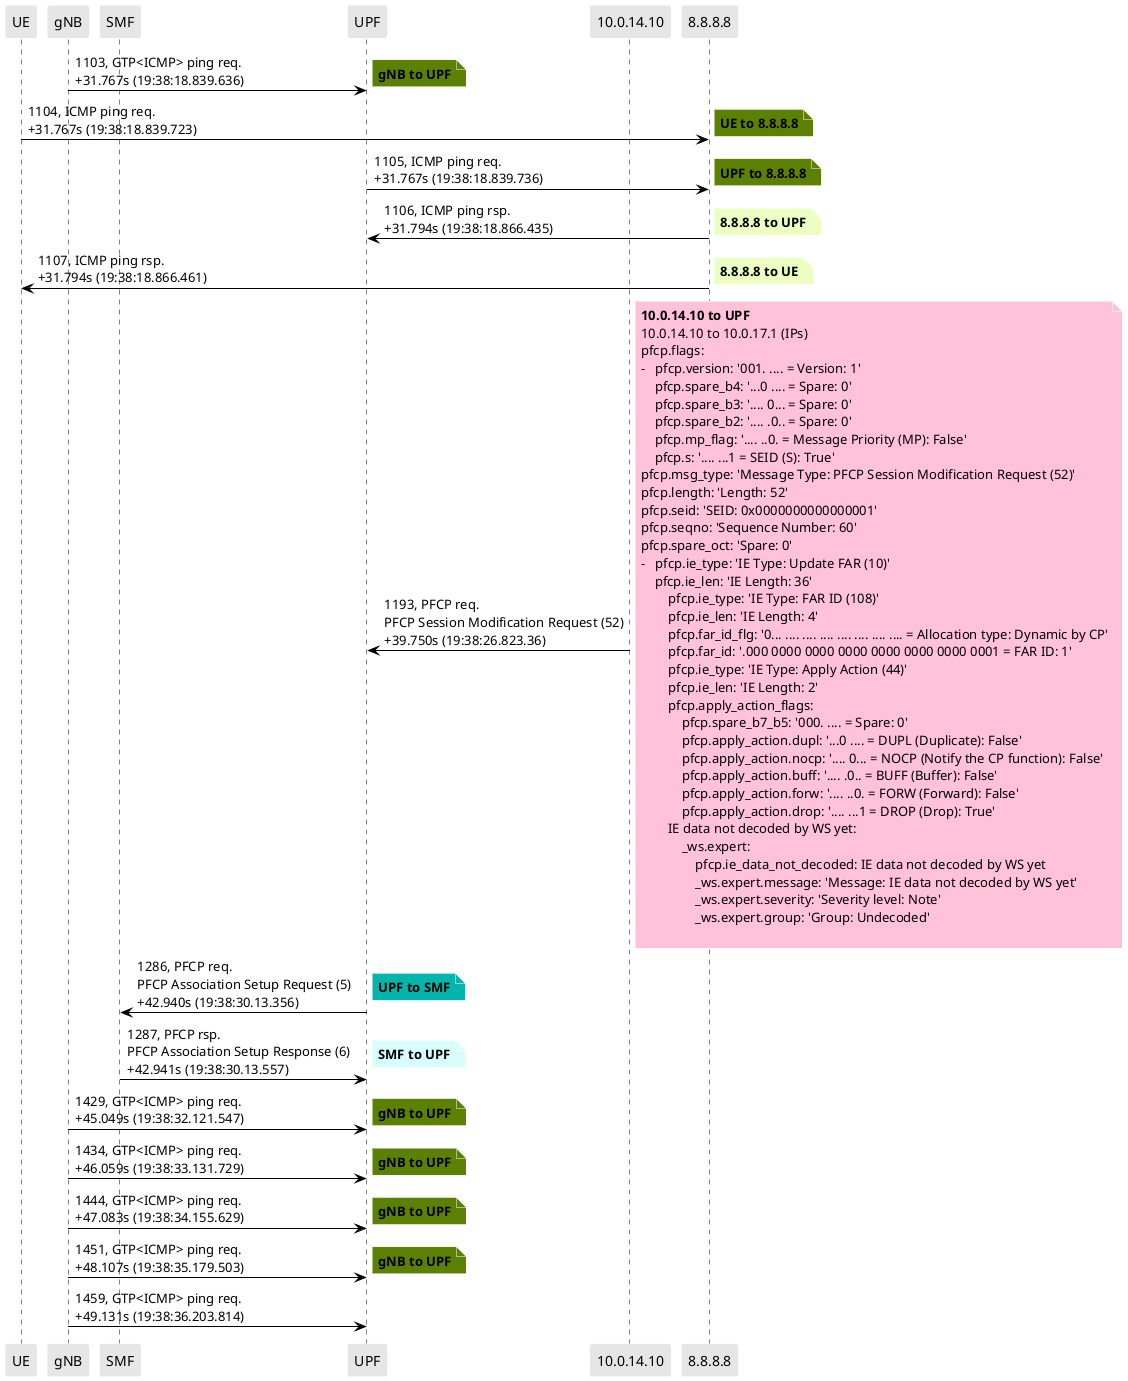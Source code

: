 @startuml
skinparam shadowing false
skinparam NoteBorderColor white
skinparam sequence {
    ArrowColor black
    LifeLineBorderColor black
    LifeLineBackgroundColor black
    ParticipantBorderColor white
    ParticipantBackgroundColor #e6e6e6
}
participant "UE"
participant "gNB"
participant "SMF"
participant "UPF"
participant "10.0.14.10"
participant "8.8.8.8"

"gNB" -> "UPF": 1103, GTP<ICMP> ping req.\n+31.767s (19:38:18.839.636)

note right #5C8001
**gNB to UPF**
end note

"UE" -> "8.8.8.8": 1104, ICMP ping req.\n+31.767s (19:38:18.839.723)

note right #5C8001
**UE to 8.8.8.8**
end note

"UPF" -> "8.8.8.8": 1105, ICMP ping req.\n+31.767s (19:38:18.839.736)

note right #5C8001
**UPF to 8.8.8.8**
end note

"8.8.8.8" -> "UPF": 1106, ICMP ping rsp.\n+31.794s (19:38:18.866.435)

note right #EDFEC2
**8.8.8.8 to UPF**
end note

"8.8.8.8" -> "UE": 1107, ICMP ping rsp.\n+31.794s (19:38:18.866.461)

note right #EDFEC2
**8.8.8.8 to UE**
end note

"10.0.14.10" -> "UPF": 1193, PFCP req.\nPFCP Session Modification Request (52)\n+39.750s (19:38:26.823.36)

note right #FFC2D9
**10.0.14.10 to UPF**
10.0.14.10 to 10.0.17.1 (IPs)
pfcp.flags:
-   pfcp.version: '001. .... = Version: 1'
    pfcp.spare_b4: '...0 .... = Spare: 0'
    pfcp.spare_b3: '.... 0... = Spare: 0'
    pfcp.spare_b2: '.... .0.. = Spare: 0'
    pfcp.mp_flag: '.... ..0. = Message Priority (MP): False'
    pfcp.s: '.... ...1 = SEID (S): True'
pfcp.msg_type: 'Message Type: PFCP Session Modification Request (52)'
pfcp.length: 'Length: 52'
pfcp.seid: 'SEID: 0x0000000000000001'
pfcp.seqno: 'Sequence Number: 60'
pfcp.spare_oct: 'Spare: 0'
'Update FAR : [Grouped IE]':
-   pfcp.ie_type: 'IE Type: Update FAR (10)'
    pfcp.ie_len: 'IE Length: 36'
    'FAR ID : Dynamic by CP 1':
        pfcp.ie_type: 'IE Type: FAR ID (108)'
        pfcp.ie_len: 'IE Length: 4'
        pfcp.far_id_flg: '0... .... .... .... .... .... .... .... = Allocation type: Dynamic by CP'
        pfcp.far_id: '.000 0000 0000 0000 0000 0000 0000 0001 = FAR ID: 1'
    'Apply Action : ':
        pfcp.ie_type: 'IE Type: Apply Action (44)'
        pfcp.ie_len: 'IE Length: 2'
        pfcp.apply_action_flags:
            pfcp.spare_b7_b5: '000. .... = Spare: 0'
            pfcp.apply_action.dupl: '...0 .... = DUPL (Duplicate): False'
            pfcp.apply_action.nocp: '.... 0... = NOCP (Notify the CP function): False'
            pfcp.apply_action.buff: '.... .0.. = BUFF (Buffer): False'
            pfcp.apply_action.forw: '.... ..0. = FORW (Forward): False'
            pfcp.apply_action.drop: '.... ...1 = DROP (Drop): True'
        IE data not decoded by WS yet:
            _ws.expert:
                pfcp.ie_data_not_decoded: IE data not decoded by WS yet
                _ws.expert.message: 'Message: IE data not decoded by WS yet'
                _ws.expert.severity: 'Severity level: Note'
                _ws.expert.group: 'Group: Undecoded'

end note

"UPF" -> "SMF": 1286, PFCP req.\nPFCP Association Setup Request (5)\n+42.940s (19:38:30.13.356)

note right #03B5AA
**UPF to SMF**
end note

"SMF" -> "UPF": 1287, PFCP rsp.\nPFCP Association Setup Response (6)\n+42.941s (19:38:30.13.557)

note right #D7FEFC
**SMF to UPF**
end note

"gNB" -> "UPF": 1429, GTP<ICMP> ping req.\n+45.049s (19:38:32.121.547)

note right #5C8001
**gNB to UPF**
end note

"gNB" -> "UPF": 1434, GTP<ICMP> ping req.\n+46.059s (19:38:33.131.729)

note right #5C8001
**gNB to UPF**
end note

"gNB" -> "UPF": 1444, GTP<ICMP> ping req.\n+47.083s (19:38:34.155.629)

note right #5C8001
**gNB to UPF**
end note

"gNB" -> "UPF": 1451, GTP<ICMP> ping req.\n+48.107s (19:38:35.179.503)

note right #5C8001
**gNB to UPF**
end note

"gNB" -> "UPF": 1459, GTP<ICMP> ping req.\n+49.131s (19:38:36.203.814)


@enduml
